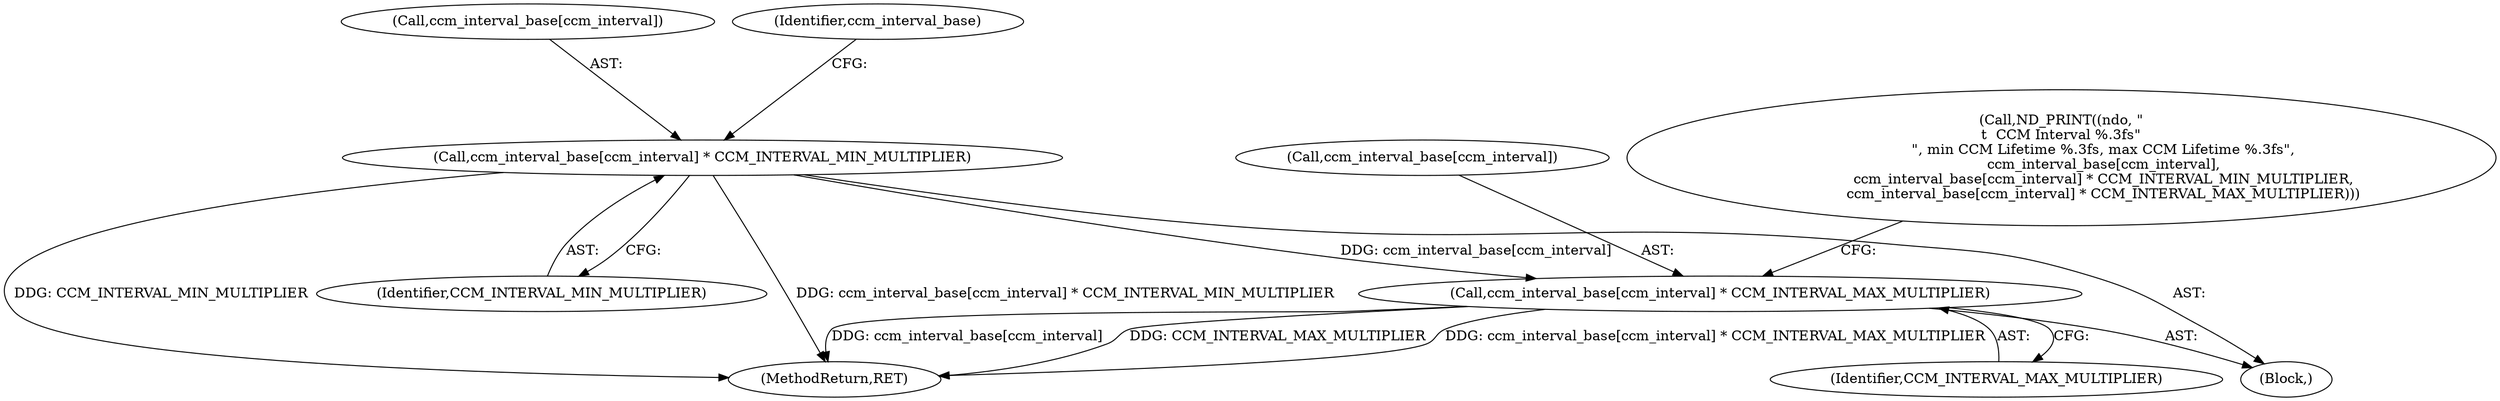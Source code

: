 digraph "0_tcpdump_5d340a5ca6e420a70297cdbdf777333f18bfdab7_0@array" {
"1000340" [label="(Call,ccm_interval_base[ccm_interval] * CCM_INTERVAL_MAX_MULTIPLIER)"];
"1000335" [label="(Call,ccm_interval_base[ccm_interval] * CCM_INTERVAL_MIN_MULTIPLIER)"];
"1000334" [label="(Block,)"];
"1000336" [label="(Call,ccm_interval_base[ccm_interval])"];
"1000344" [label="(Identifier,CCM_INTERVAL_MAX_MULTIPLIER)"];
"1000340" [label="(Call,ccm_interval_base[ccm_interval] * CCM_INTERVAL_MAX_MULTIPLIER)"];
"1000339" [label="(Identifier,CCM_INTERVAL_MIN_MULTIPLIER)"];
"1000342" [label="(Identifier,ccm_interval_base)"];
"1001180" [label="(MethodReturn,RET)"];
"1000335" [label="(Call,ccm_interval_base[ccm_interval] * CCM_INTERVAL_MIN_MULTIPLIER)"];
"1000341" [label="(Call,ccm_interval_base[ccm_interval])"];
"1000325" [label="(Call,ND_PRINT((ndo, \"\n\t  CCM Interval %.3fs\"\n                   \", min CCM Lifetime %.3fs, max CCM Lifetime %.3fs\",\n                   ccm_interval_base[ccm_interval],\n                   ccm_interval_base[ccm_interval] * CCM_INTERVAL_MIN_MULTIPLIER,\n                   ccm_interval_base[ccm_interval] * CCM_INTERVAL_MAX_MULTIPLIER)))"];
"1000340" -> "1000334"  [label="AST: "];
"1000340" -> "1000344"  [label="CFG: "];
"1000341" -> "1000340"  [label="AST: "];
"1000344" -> "1000340"  [label="AST: "];
"1000325" -> "1000340"  [label="CFG: "];
"1000340" -> "1001180"  [label="DDG: CCM_INTERVAL_MAX_MULTIPLIER"];
"1000340" -> "1001180"  [label="DDG: ccm_interval_base[ccm_interval] * CCM_INTERVAL_MAX_MULTIPLIER"];
"1000340" -> "1001180"  [label="DDG: ccm_interval_base[ccm_interval]"];
"1000335" -> "1000340"  [label="DDG: ccm_interval_base[ccm_interval]"];
"1000335" -> "1000334"  [label="AST: "];
"1000335" -> "1000339"  [label="CFG: "];
"1000336" -> "1000335"  [label="AST: "];
"1000339" -> "1000335"  [label="AST: "];
"1000342" -> "1000335"  [label="CFG: "];
"1000335" -> "1001180"  [label="DDG: CCM_INTERVAL_MIN_MULTIPLIER"];
"1000335" -> "1001180"  [label="DDG: ccm_interval_base[ccm_interval] * CCM_INTERVAL_MIN_MULTIPLIER"];
}
